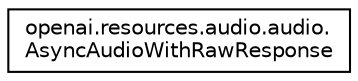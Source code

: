digraph "Graphical Class Hierarchy"
{
 // LATEX_PDF_SIZE
  edge [fontname="Helvetica",fontsize="10",labelfontname="Helvetica",labelfontsize="10"];
  node [fontname="Helvetica",fontsize="10",shape=record];
  rankdir="LR";
  Node0 [label="openai.resources.audio.audio.\lAsyncAudioWithRawResponse",height=0.2,width=0.4,color="black", fillcolor="white", style="filled",URL="$classopenai_1_1resources_1_1audio_1_1audio_1_1AsyncAudioWithRawResponse.html",tooltip=" "];
}
